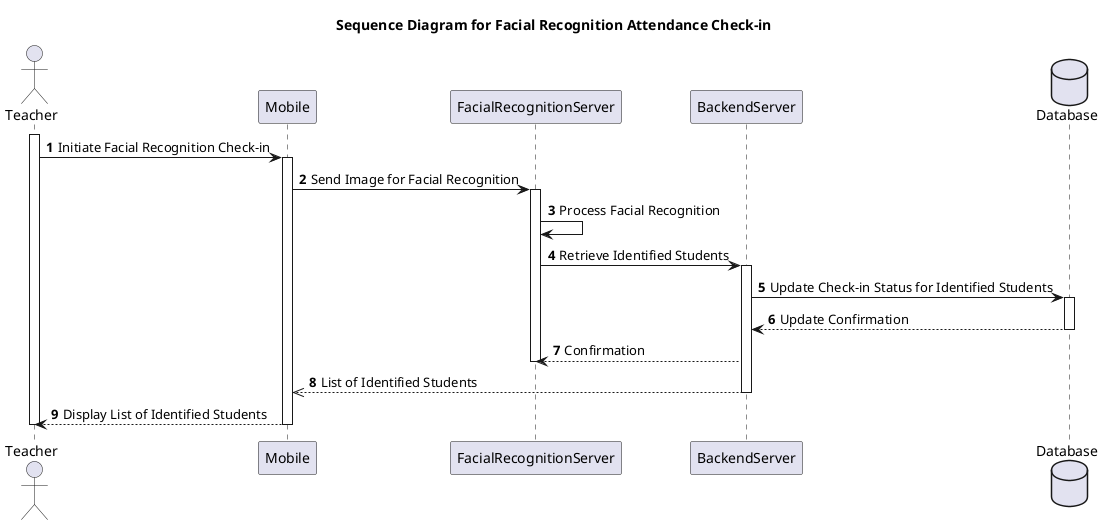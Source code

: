 @startuml
title "Sequence Diagram for Facial Recognition Attendance Check-in"

autonumber

actor Teacher as teacher
participant Mobile as mobile
participant FacialRecognitionServer as facial_server
participant BackendServer as backend_server
database Database as database

activate teacher
teacher -> mobile: Initiate Facial Recognition Check-in
activate mobile
mobile -> facial_server: Send Image for Facial Recognition
activate facial_server
facial_server -> facial_server: Process Facial Recognition
facial_server -> backend_server: Retrieve Identified Students
activate backend_server
backend_server -> database: Update Check-in Status for Identified Students
activate database
database --> backend_server: Update Confirmation
deactivate database
backend_server --> facial_server: Confirmation
deactivate facial_server
backend_server -->> mobile: List of Identified Students
deactivate backend_server
mobile --> teacher: Display List of Identified Students
deactivate mobile
deactivate teacher

@enduml
